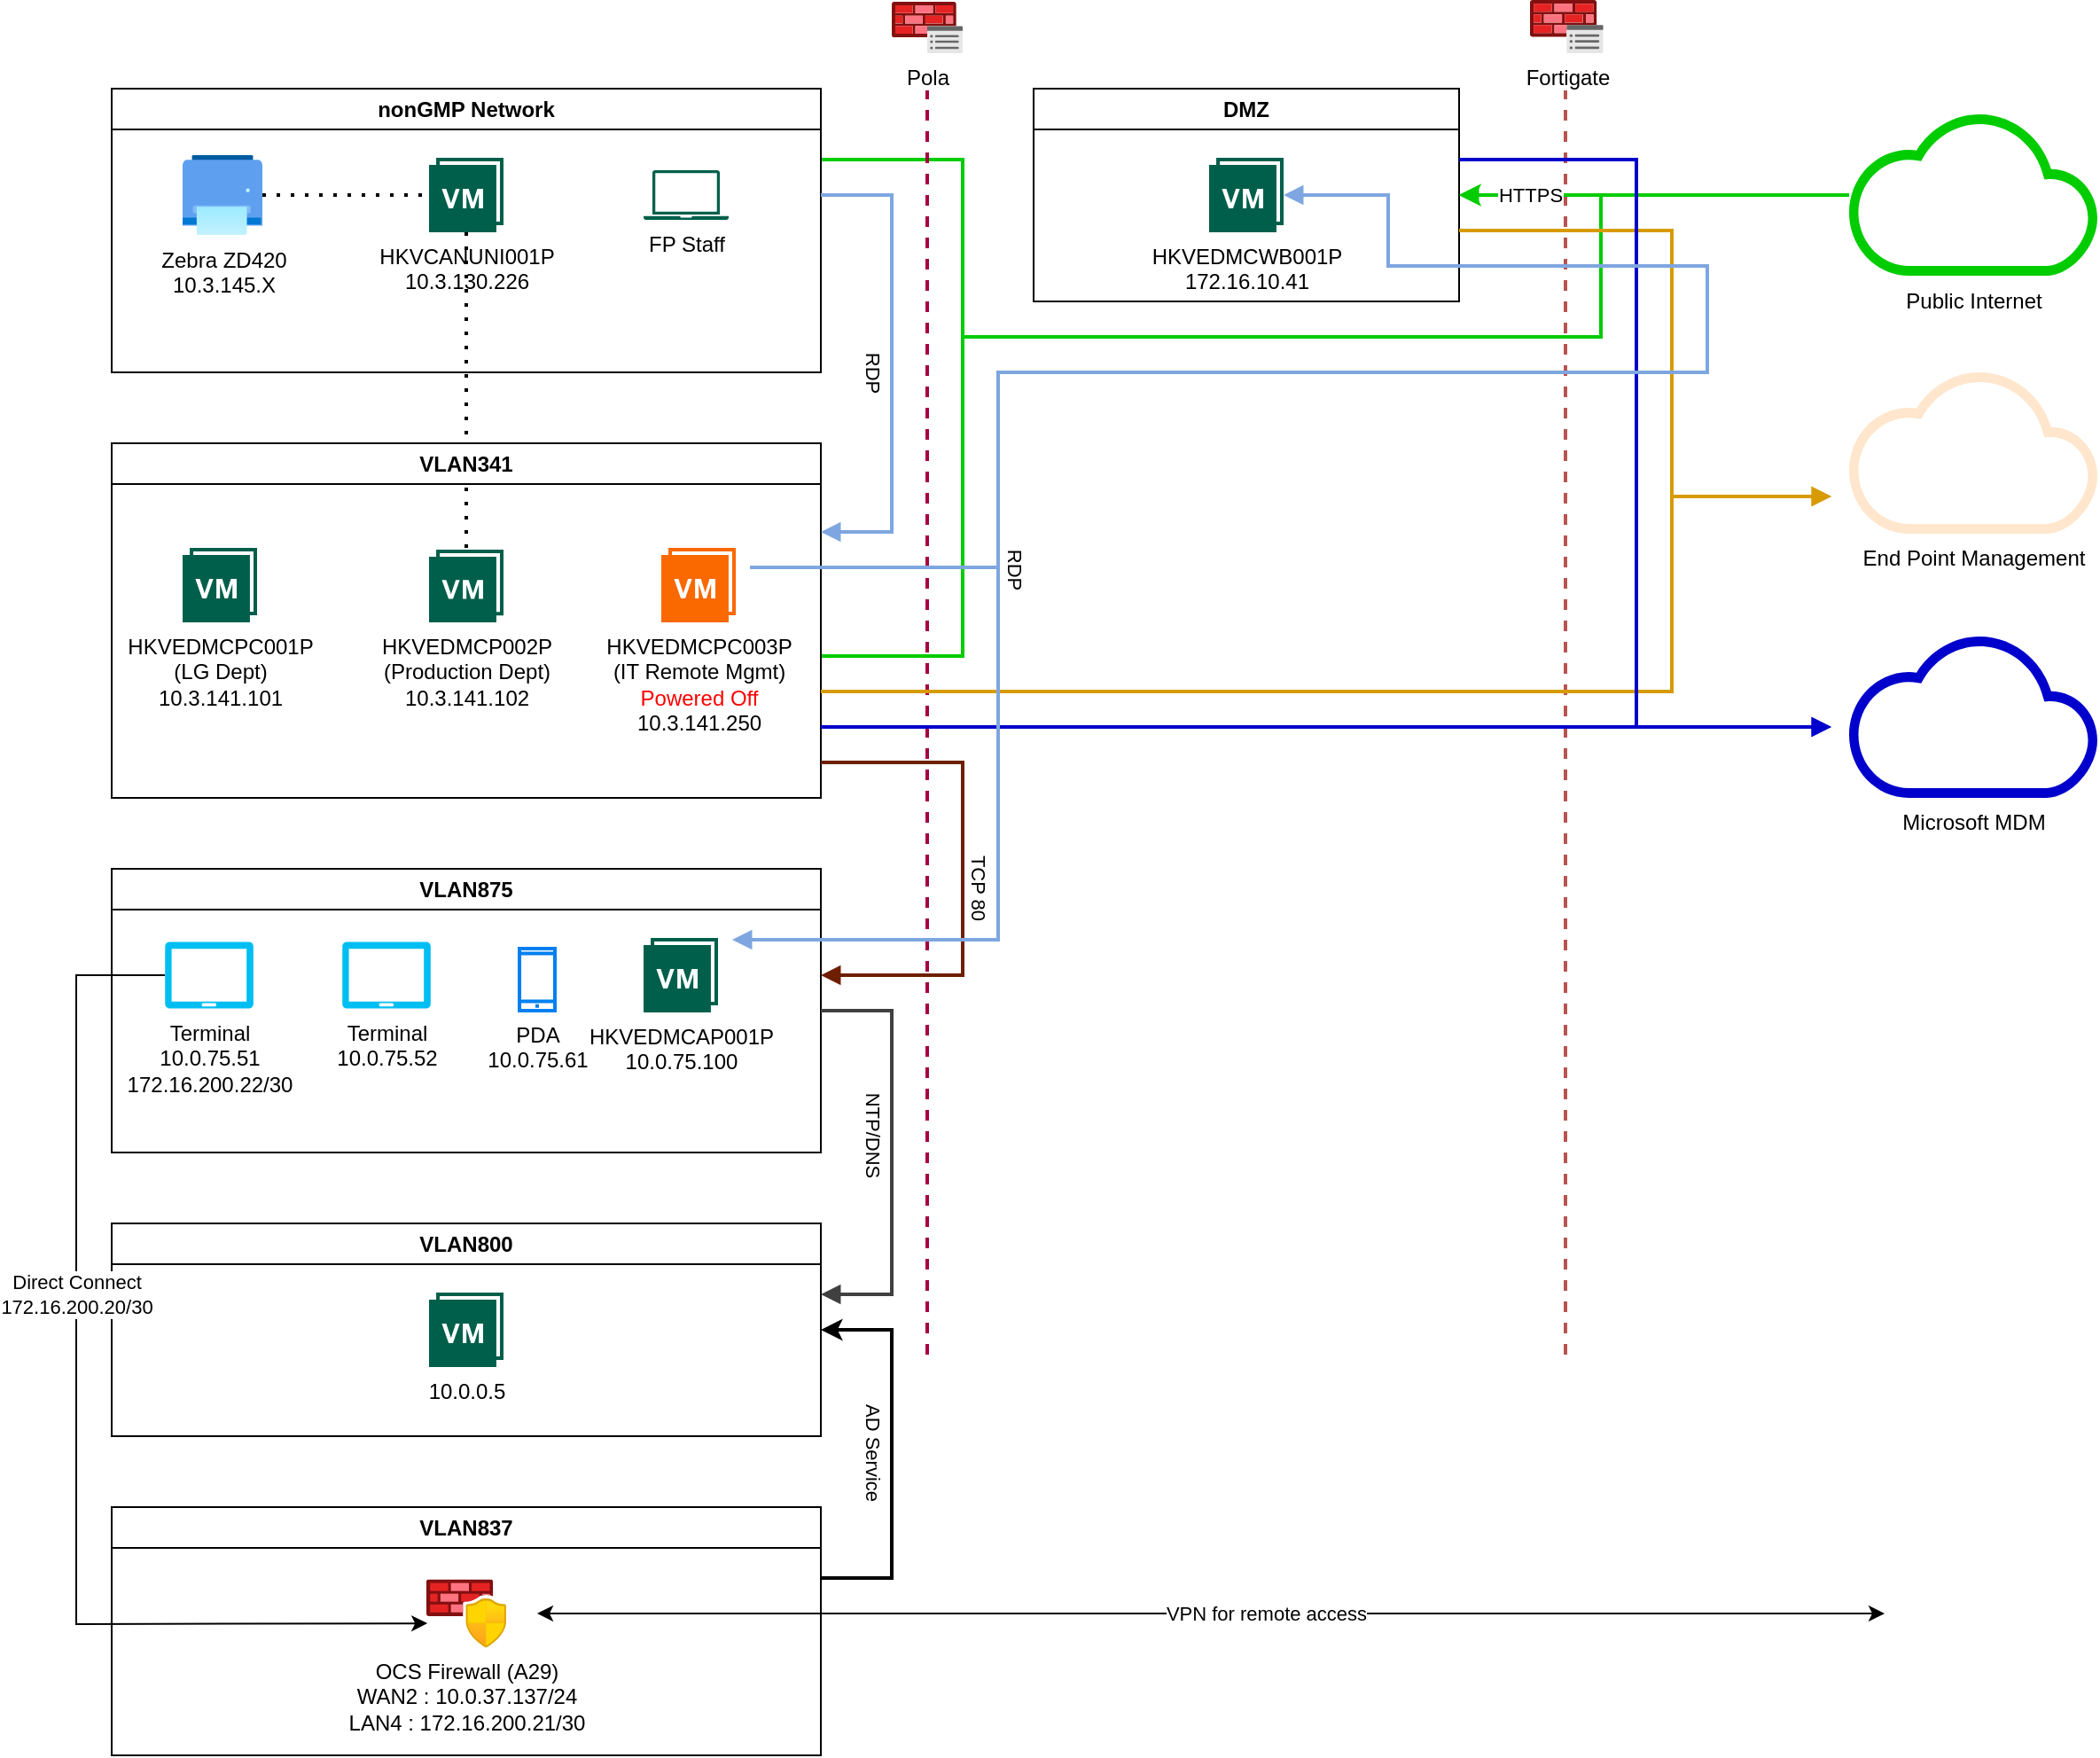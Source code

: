 <mxfile version="28.0.7">
  <diagram name="Page-1" id="hHWHnsxokW3kDAro0Tdl">
    <mxGraphModel dx="2420" dy="1521" grid="1" gridSize="10" guides="1" tooltips="1" connect="1" arrows="1" fold="1" page="1" pageScale="1" pageWidth="1169" pageHeight="827" math="0" shadow="0">
      <root>
        <mxCell id="0" />
        <mxCell id="1" parent="0" />
        <mxCell id="5zW4jAHzgYJ2B7a12A-Z-12" value="" style="endArrow=none;dashed=1;html=1;dashPattern=1 3;strokeWidth=2;rounded=0;" parent="1" source="5zW4jAHzgYJ2B7a12A-Z-11" target="1lgSarpmrvdroJrzYnV4-7" edge="1">
          <mxGeometry width="50" height="50" relative="1" as="geometry">
            <mxPoint x="130" y="-700" as="sourcePoint" />
            <mxPoint x="210" y="-700" as="targetPoint" />
            <Array as="points">
              <mxPoint x="240" y="-700" />
              <mxPoint x="240" y="-580" />
            </Array>
          </mxGeometry>
        </mxCell>
        <mxCell id="1lgSarpmrvdroJrzYnV4-23" value="" style="endArrow=classic;html=1;rounded=0;strokeWidth=2;strokeColor=#00CC00;entryX=1;entryY=0.5;entryDx=0;entryDy=0;" parent="1" target="1lgSarpmrvdroJrzYnV4-3" edge="1">
          <mxGeometry width="50" height="50" relative="1" as="geometry">
            <mxPoint x="440" y="-720" as="sourcePoint" />
            <mxPoint x="780" y="-700" as="targetPoint" />
            <Array as="points">
              <mxPoint x="520" y="-720" />
              <mxPoint x="520" y="-620" />
              <mxPoint x="880" y="-620" />
              <mxPoint x="880" y="-700" />
            </Array>
          </mxGeometry>
        </mxCell>
        <mxCell id="5zW4jAHzgYJ2B7a12A-Z-1" value="" style="endArrow=classic;html=1;rounded=0;strokeWidth=2;strokeColor=#00CC00;entryX=1;entryY=0.5;entryDx=0;entryDy=0;" parent="1" target="1lgSarpmrvdroJrzYnV4-3" edge="1">
          <mxGeometry width="50" height="50" relative="1" as="geometry">
            <mxPoint x="440" y="-440" as="sourcePoint" />
            <mxPoint x="790" y="-700" as="targetPoint" />
            <Array as="points">
              <mxPoint x="520" y="-440" />
              <mxPoint x="520" y="-620" />
              <mxPoint x="880" y="-620" />
              <mxPoint x="880" y="-700" />
            </Array>
          </mxGeometry>
        </mxCell>
        <mxCell id="1lgSarpmrvdroJrzYnV4-1" value="VLAN875" style="swimlane;whiteSpace=wrap;html=1;" parent="1" vertex="1">
          <mxGeometry x="40" y="-320" width="400" height="160" as="geometry" />
        </mxCell>
        <mxCell id="1lgSarpmrvdroJrzYnV4-4" value="HKVEDMCAP001P&lt;div&gt;10.0.75.100&lt;/div&gt;" style="sketch=0;pointerEvents=1;shadow=0;dashed=0;html=1;strokeColor=none;fillColor=#005F4B;labelPosition=center;verticalLabelPosition=bottom;verticalAlign=top;align=center;outlineConnect=0;shape=mxgraph.veeam2.vm_with_a_snapshot;" parent="1lgSarpmrvdroJrzYnV4-1" vertex="1">
          <mxGeometry x="300" y="39" width="42" height="42" as="geometry" />
        </mxCell>
        <mxCell id="5zW4jAHzgYJ2B7a12A-Z-15" value="PDA&lt;br&gt;10.0.75.61" style="html=1;verticalLabelPosition=bottom;align=center;labelBackgroundColor=#ffffff;verticalAlign=top;strokeWidth=2;strokeColor=#0080F0;shadow=0;dashed=0;shape=mxgraph.ios7.icons.smartphone;" parent="1lgSarpmrvdroJrzYnV4-1" vertex="1">
          <mxGeometry x="230" y="45" width="20" height="35" as="geometry" />
        </mxCell>
        <mxCell id="5zW4jAHzgYJ2B7a12A-Z-16" value="Terminal&lt;br&gt;10.0.75.52" style="verticalLabelPosition=bottom;html=1;verticalAlign=top;align=center;strokeColor=none;fillColor=#00BEF2;shape=mxgraph.azure.tablet;pointerEvents=1;" parent="1lgSarpmrvdroJrzYnV4-1" vertex="1">
          <mxGeometry x="130" y="41.25" width="50" height="37.5" as="geometry" />
        </mxCell>
        <mxCell id="5zW4jAHzgYJ2B7a12A-Z-26" value="Terminal&lt;br&gt;10.0.75.51&lt;div&gt;172.16.200.22/30&lt;/div&gt;" style="verticalLabelPosition=bottom;html=1;verticalAlign=top;align=center;strokeColor=none;fillColor=#00BEF2;shape=mxgraph.azure.tablet;pointerEvents=1;" parent="1lgSarpmrvdroJrzYnV4-1" vertex="1">
          <mxGeometry x="30" y="41.25" width="50" height="37.5" as="geometry" />
        </mxCell>
        <mxCell id="1lgSarpmrvdroJrzYnV4-2" value="VLAN341" style="swimlane;whiteSpace=wrap;html=1;" parent="1" vertex="1">
          <mxGeometry x="40" y="-560" width="400" height="200" as="geometry" />
        </mxCell>
        <mxCell id="1lgSarpmrvdroJrzYnV4-6" value="HKVEDMCPC001P&lt;div&gt;(LG Dept)&lt;br&gt;&lt;div&gt;10.3.141.101&lt;/div&gt;&lt;/div&gt;" style="sketch=0;pointerEvents=1;shadow=0;dashed=0;html=1;strokeColor=none;fillColor=#005F4B;labelPosition=center;verticalLabelPosition=bottom;verticalAlign=top;align=center;outlineConnect=0;shape=mxgraph.veeam2.vm_with_a_snapshot;" parent="1lgSarpmrvdroJrzYnV4-2" vertex="1">
          <mxGeometry x="40" y="59" width="42" height="42" as="geometry" />
        </mxCell>
        <mxCell id="1lgSarpmrvdroJrzYnV4-7" value="HKVEDMCP002P&lt;br&gt;(Production Dept)&lt;br&gt;&lt;div&gt;10.3.141.102&lt;/div&gt;" style="sketch=0;pointerEvents=1;shadow=0;dashed=0;html=1;strokeColor=none;fillColor=#005F4B;labelPosition=center;verticalLabelPosition=bottom;verticalAlign=top;align=center;outlineConnect=0;shape=mxgraph.veeam2.vm_with_a_snapshot;" parent="1lgSarpmrvdroJrzYnV4-2" vertex="1">
          <mxGeometry x="179" y="60" width="42" height="41" as="geometry" />
        </mxCell>
        <mxCell id="5zW4jAHzgYJ2B7a12A-Z-21" value="HKVEDMCPC003P&lt;div&gt;(IT Remote Mgmt)&lt;br&gt;&lt;font style=&quot;color: rgb(255, 0, 0);&quot;&gt;Powered Off&lt;/font&gt;&lt;br&gt;&lt;div&gt;10.3.141.250&lt;/div&gt;&lt;/div&gt;" style="sketch=0;pointerEvents=1;shadow=0;dashed=0;html=1;strokeColor=#C73500;fillColor=#fa6800;labelPosition=center;verticalLabelPosition=bottom;verticalAlign=top;align=center;outlineConnect=0;shape=mxgraph.veeam2.vm_with_a_snapshot;fontColor=#000000;" parent="1lgSarpmrvdroJrzYnV4-2" vertex="1">
          <mxGeometry x="310" y="59" width="42" height="42" as="geometry" />
        </mxCell>
        <mxCell id="1lgSarpmrvdroJrzYnV4-3" value="DMZ" style="swimlane;whiteSpace=wrap;html=1;" parent="1" vertex="1">
          <mxGeometry x="560" y="-760" width="240" height="120" as="geometry" />
        </mxCell>
        <mxCell id="1lgSarpmrvdroJrzYnV4-5" value="HKVEDMCWB001P&lt;div&gt;172.16.10.41&lt;/div&gt;" style="sketch=0;pointerEvents=1;shadow=0;dashed=0;html=1;strokeColor=none;fillColor=#005F4B;labelPosition=center;verticalLabelPosition=bottom;verticalAlign=top;align=center;outlineConnect=0;shape=mxgraph.veeam2.vm_with_a_snapshot;" parent="1lgSarpmrvdroJrzYnV4-3" vertex="1">
          <mxGeometry x="99" y="39" width="42" height="42" as="geometry" />
        </mxCell>
        <mxCell id="1lgSarpmrvdroJrzYnV4-9" value="" style="edgeStyle=none;rounded=0;html=1;jettySize=auto;orthogonalLoop=1;strokeColor=#A50040;strokeWidth=2;fontColor=#000000;jumpStyle=none;endArrow=none;endFill=0;startArrow=none;dashed=1;fillColor=#d80073;" parent="1" edge="1">
          <mxGeometry width="100" relative="1" as="geometry">
            <mxPoint x="500" y="-760" as="sourcePoint" />
            <mxPoint x="500" y="-40" as="targetPoint" />
          </mxGeometry>
        </mxCell>
        <mxCell id="1lgSarpmrvdroJrzYnV4-10" value="Public Internet" style="sketch=0;pointerEvents=1;shadow=0;dashed=0;html=1;strokeColor=#82b366;fillColor=#00CC00;labelPosition=center;verticalLabelPosition=bottom;verticalAlign=top;align=center;outlineConnect=0;shape=mxgraph.veeam2.cloud;" parent="1" vertex="1">
          <mxGeometry x="1020" y="-745.5" width="140" height="91" as="geometry" />
        </mxCell>
        <mxCell id="1lgSarpmrvdroJrzYnV4-11" value="" style="edgeStyle=none;rounded=0;html=1;jettySize=auto;orthogonalLoop=1;strokeColor=#b85450;strokeWidth=2;fontColor=#000000;jumpStyle=none;endArrow=none;endFill=0;startArrow=none;dashed=1;fillColor=#f8cecc;" parent="1" edge="1">
          <mxGeometry width="100" relative="1" as="geometry">
            <mxPoint x="860" y="-760" as="sourcePoint" />
            <mxPoint x="860" y="-40" as="targetPoint" />
          </mxGeometry>
        </mxCell>
        <mxCell id="1lgSarpmrvdroJrzYnV4-12" value="" style="edgeStyle=none;rounded=0;html=1;jettySize=auto;orthogonalLoop=1;strokeColor=#00CC00;strokeWidth=2;fontColor=#000000;jumpStyle=none;endArrow=block;endFill=1;startArrow=none;" parent="1" source="1lgSarpmrvdroJrzYnV4-10" edge="1">
          <mxGeometry width="100" relative="1" as="geometry">
            <mxPoint x="940" y="-700" as="sourcePoint" />
            <mxPoint x="800" y="-700" as="targetPoint" />
            <Array as="points" />
          </mxGeometry>
        </mxCell>
        <mxCell id="1lgSarpmrvdroJrzYnV4-13" value="HTTPS" style="edgeLabel;html=1;align=center;verticalAlign=middle;resizable=0;points=[];" parent="1lgSarpmrvdroJrzYnV4-12" vertex="1" connectable="0">
          <mxGeometry x="-0.172" y="-1" relative="1" as="geometry">
            <mxPoint x="-89" y="1" as="offset" />
          </mxGeometry>
        </mxCell>
        <mxCell id="1lgSarpmrvdroJrzYnV4-14" value="" style="edgeStyle=none;rounded=0;html=1;jettySize=auto;orthogonalLoop=1;strokeColor=#6D1F00;strokeWidth=2;fontColor=#000000;jumpStyle=none;endArrow=block;endFill=1;startArrow=none;fillColor=#a0522d;" parent="1" edge="1">
          <mxGeometry width="100" relative="1" as="geometry">
            <mxPoint x="440" y="-380" as="sourcePoint" />
            <mxPoint x="440" y="-260" as="targetPoint" />
            <Array as="points">
              <mxPoint x="520" y="-380" />
              <mxPoint x="520" y="-260" />
            </Array>
          </mxGeometry>
        </mxCell>
        <mxCell id="1lgSarpmrvdroJrzYnV4-15" value="TCP 80" style="edgeLabel;html=1;align=center;verticalAlign=middle;resizable=0;points=[];rotation=90;" parent="1lgSarpmrvdroJrzYnV4-14" vertex="1" connectable="0">
          <mxGeometry x="-0.828" y="1" relative="1" as="geometry">
            <mxPoint x="65" y="71" as="offset" />
          </mxGeometry>
        </mxCell>
        <mxCell id="1lgSarpmrvdroJrzYnV4-16" value="nonGMP Network" style="swimlane;whiteSpace=wrap;html=1;" parent="1" vertex="1">
          <mxGeometry x="40" y="-760" width="400" height="160" as="geometry" />
        </mxCell>
        <mxCell id="1lgSarpmrvdroJrzYnV4-19" value="FP Staff" style="sketch=0;pointerEvents=1;shadow=0;dashed=0;html=1;strokeColor=none;fillColor=#005F4B;labelPosition=center;verticalLabelPosition=bottom;verticalAlign=top;align=center;outlineConnect=0;shape=mxgraph.veeam2.laptop;" parent="1lgSarpmrvdroJrzYnV4-16" vertex="1">
          <mxGeometry x="300" y="46" width="48" height="28.0" as="geometry" />
        </mxCell>
        <mxCell id="5zW4jAHzgYJ2B7a12A-Z-11" value="Zebra ZD420&lt;br&gt;10.3.145.X" style="image;aspect=fixed;html=1;points=[];align=center;fontSize=12;image=img/lib/azure2/other/Defender_Industrial_Printer.svg;" parent="1lgSarpmrvdroJrzYnV4-16" vertex="1">
          <mxGeometry x="40" y="37.5" width="45" height="45" as="geometry" />
        </mxCell>
        <mxCell id="5zW4jAHzgYJ2B7a12A-Z-8" value="HKVCANUNI001P&lt;br&gt;10.3.130.226" style="sketch=0;pointerEvents=1;shadow=0;dashed=0;html=1;strokeColor=none;fillColor=#005F4B;labelPosition=center;verticalLabelPosition=bottom;verticalAlign=top;align=center;outlineConnect=0;shape=mxgraph.veeam2.vm_with_a_snapshot;" parent="1lgSarpmrvdroJrzYnV4-16" vertex="1">
          <mxGeometry x="179" y="39" width="42" height="42" as="geometry" />
        </mxCell>
        <mxCell id="1lgSarpmrvdroJrzYnV4-27" value="End Point Management" style="sketch=0;pointerEvents=1;shadow=0;dashed=0;html=1;strokeColor=#d79b00;fillColor=#ffe6cc;labelPosition=center;verticalLabelPosition=bottom;verticalAlign=top;align=center;outlineConnect=0;shape=mxgraph.veeam2.cloud;" parent="1" vertex="1">
          <mxGeometry x="1020" y="-600" width="140" height="91" as="geometry" />
        </mxCell>
        <mxCell id="1lgSarpmrvdroJrzYnV4-28" value="Microsoft MDM" style="sketch=0;pointerEvents=1;shadow=0;dashed=0;html=1;strokeColor=#b85450;fillColor=#0000CC;labelPosition=center;verticalLabelPosition=bottom;verticalAlign=top;align=center;outlineConnect=0;shape=mxgraph.veeam2.cloud;" parent="1" vertex="1">
          <mxGeometry x="1020" y="-451" width="140" height="91" as="geometry" />
        </mxCell>
        <mxCell id="1lgSarpmrvdroJrzYnV4-30" value="" style="edgeStyle=none;rounded=0;html=1;jettySize=auto;orthogonalLoop=1;strokeColor=#d79b00;strokeWidth=2;fontColor=#000000;jumpStyle=none;endArrow=block;endFill=1;startArrow=none;fillColor=#ffe6cc;" parent="1" edge="1">
          <mxGeometry width="100" relative="1" as="geometry">
            <mxPoint x="440" y="-420" as="sourcePoint" />
            <mxPoint x="1010" y="-530" as="targetPoint" />
            <Array as="points">
              <mxPoint x="920" y="-420" />
              <mxPoint x="920" y="-530" />
            </Array>
          </mxGeometry>
        </mxCell>
        <mxCell id="1lgSarpmrvdroJrzYnV4-32" value="" style="edgeStyle=none;rounded=0;html=1;jettySize=auto;orthogonalLoop=1;strokeColor=#d79b00;strokeWidth=2;fontColor=#000000;jumpStyle=none;endArrow=block;endFill=1;startArrow=none;fillColor=#ffe6cc;" parent="1" edge="1">
          <mxGeometry width="100" relative="1" as="geometry">
            <mxPoint x="800" y="-680" as="sourcePoint" />
            <mxPoint x="1010" y="-530" as="targetPoint" />
            <Array as="points">
              <mxPoint x="920" y="-680" />
              <mxPoint x="920" y="-530" />
            </Array>
          </mxGeometry>
        </mxCell>
        <mxCell id="1lgSarpmrvdroJrzYnV4-33" value="" style="edgeStyle=none;rounded=0;html=1;jettySize=auto;orthogonalLoop=1;strokeColor=#0000CC;strokeWidth=2;fontColor=#000000;jumpStyle=none;endArrow=block;endFill=1;startArrow=none;fillColor=#f8cecc;" parent="1" edge="1">
          <mxGeometry width="100" relative="1" as="geometry">
            <mxPoint x="440" y="-400" as="sourcePoint" />
            <mxPoint x="1010" y="-400" as="targetPoint" />
            <Array as="points">
              <mxPoint x="900" y="-400" />
            </Array>
          </mxGeometry>
        </mxCell>
        <mxCell id="1lgSarpmrvdroJrzYnV4-34" value="" style="edgeStyle=none;rounded=0;html=1;jettySize=auto;orthogonalLoop=1;strokeColor=#0000CC;strokeWidth=2;fontColor=#000000;jumpStyle=none;endArrow=block;endFill=1;startArrow=none;fillColor=#f8cecc;" parent="1" edge="1">
          <mxGeometry width="100" relative="1" as="geometry">
            <mxPoint x="800" y="-720" as="sourcePoint" />
            <mxPoint x="1010" y="-400" as="targetPoint" />
            <Array as="points">
              <mxPoint x="900" y="-720" />
              <mxPoint x="900" y="-400" />
            </Array>
          </mxGeometry>
        </mxCell>
        <mxCell id="oMJwZCUIaVvIRo2sdAal-2" value="VLAN800" style="swimlane;whiteSpace=wrap;html=1;" parent="1" vertex="1">
          <mxGeometry x="40" y="-120" width="400" height="120" as="geometry" />
        </mxCell>
        <mxCell id="oMJwZCUIaVvIRo2sdAal-3" value="10.0.0.5" style="sketch=0;pointerEvents=1;shadow=0;dashed=0;html=1;strokeColor=none;fillColor=#005F4B;labelPosition=center;verticalLabelPosition=bottom;verticalAlign=top;align=center;outlineConnect=0;shape=mxgraph.veeam2.vm_with_a_snapshot;" parent="oMJwZCUIaVvIRo2sdAal-2" vertex="1">
          <mxGeometry x="179" y="39" width="42" height="42" as="geometry" />
        </mxCell>
        <mxCell id="1lgSarpmrvdroJrzYnV4-17" value="" style="edgeStyle=none;rounded=0;html=1;jettySize=auto;orthogonalLoop=1;strokeColor=#7EA6E0;strokeWidth=2;fontColor=#000000;jumpStyle=none;endArrow=block;endFill=1;startArrow=none;entryX=1;entryY=0.25;entryDx=0;entryDy=0;fillColor=#76608a;" parent="1" target="1lgSarpmrvdroJrzYnV4-2" edge="1">
          <mxGeometry width="100" relative="1" as="geometry">
            <mxPoint x="440" y="-700" as="sourcePoint" />
            <mxPoint x="363.66" y="-584" as="targetPoint" />
            <Array as="points">
              <mxPoint x="480" y="-700" />
              <mxPoint x="480" y="-510" />
            </Array>
          </mxGeometry>
        </mxCell>
        <mxCell id="1lgSarpmrvdroJrzYnV4-18" value="RDP" style="edgeLabel;html=1;align=center;verticalAlign=middle;resizable=0;points=[];rotation=90;" parent="1lgSarpmrvdroJrzYnV4-17" vertex="1" connectable="0">
          <mxGeometry x="-0.263" y="-2" relative="1" as="geometry">
            <mxPoint x="-8" y="40" as="offset" />
          </mxGeometry>
        </mxCell>
        <mxCell id="5zW4jAHzgYJ2B7a12A-Z-17" value="" style="edgeStyle=none;rounded=0;html=1;jettySize=auto;orthogonalLoop=1;strokeColor=#404040;strokeWidth=2;fontColor=#000000;jumpStyle=none;endArrow=block;endFill=1;startArrow=none;" parent="1" edge="1">
          <mxGeometry width="100" relative="1" as="geometry">
            <mxPoint x="440" y="-240" as="sourcePoint" />
            <mxPoint x="440" y="-80" as="targetPoint" />
            <Array as="points">
              <mxPoint x="480" y="-240" />
              <mxPoint x="480" y="-80" />
            </Array>
          </mxGeometry>
        </mxCell>
        <mxCell id="5zW4jAHzgYJ2B7a12A-Z-18" value="NTP/DNS" style="edgeLabel;html=1;align=center;verticalAlign=middle;resizable=0;points=[];rotation=90;" parent="5zW4jAHzgYJ2B7a12A-Z-17" vertex="1" connectable="0">
          <mxGeometry x="-0.828" y="1" relative="1" as="geometry">
            <mxPoint x="9" y="71" as="offset" />
          </mxGeometry>
        </mxCell>
        <mxCell id="5zW4jAHzgYJ2B7a12A-Z-19" value="Pola" style="image;aspect=fixed;html=1;points=[];align=center;fontSize=12;image=img/lib/azure2/networking/Azure_Firewall_Policy.svg;" parent="1" vertex="1">
          <mxGeometry x="480" y="-809.01" width="40" height="29.01" as="geometry" />
        </mxCell>
        <mxCell id="5zW4jAHzgYJ2B7a12A-Z-20" value="Fortigate" style="image;aspect=fixed;html=1;points=[];align=center;fontSize=12;image=img/lib/azure2/networking/Azure_Firewall_Policy.svg;" parent="1" vertex="1">
          <mxGeometry x="840" y="-810" width="41.36" height="30" as="geometry" />
        </mxCell>
        <mxCell id="5zW4jAHzgYJ2B7a12A-Z-23" value="" style="edgeStyle=none;rounded=0;html=1;jettySize=auto;orthogonalLoop=1;strokeColor=#7EA6E0;strokeWidth=2;fontColor=#000000;jumpStyle=none;endArrow=block;endFill=1;startArrow=none;fillColor=#76608a;" parent="1" target="1lgSarpmrvdroJrzYnV4-5" edge="1">
          <mxGeometry width="100" relative="1" as="geometry">
            <mxPoint x="400" y="-490" as="sourcePoint" />
            <mxPoint x="600" y="-700" as="targetPoint" />
            <Array as="points">
              <mxPoint x="540" y="-490" />
              <mxPoint x="540" y="-600" />
              <mxPoint x="940" y="-600" />
              <mxPoint x="940" y="-660" />
              <mxPoint x="760" y="-660" />
              <mxPoint x="760" y="-700" />
            </Array>
          </mxGeometry>
        </mxCell>
        <mxCell id="5zW4jAHzgYJ2B7a12A-Z-24" value="" style="edgeStyle=none;rounded=0;html=1;jettySize=auto;orthogonalLoop=1;strokeColor=#7EA6E0;strokeWidth=2;fontColor=#000000;jumpStyle=none;endArrow=block;endFill=1;startArrow=none;fillColor=#76608a;" parent="1" edge="1">
          <mxGeometry width="100" relative="1" as="geometry">
            <mxPoint x="400" y="-490" as="sourcePoint" />
            <mxPoint x="390" y="-280" as="targetPoint" />
            <Array as="points">
              <mxPoint x="540" y="-490" />
              <mxPoint x="540" y="-280" />
            </Array>
          </mxGeometry>
        </mxCell>
        <mxCell id="5zW4jAHzgYJ2B7a12A-Z-25" value="RDP" style="edgeLabel;html=1;align=center;verticalAlign=middle;resizable=0;points=[];rotation=90;" parent="5zW4jAHzgYJ2B7a12A-Z-24" vertex="1" connectable="0">
          <mxGeometry x="-0.338" relative="1" as="geometry">
            <mxPoint x="10" y="-25" as="offset" />
          </mxGeometry>
        </mxCell>
        <mxCell id="Y5eWOXrqHEHF0P4GI-ZK-2" value="" style="endArrow=classic;html=1;rounded=0;strokeWidth=2;" edge="1" parent="1">
          <mxGeometry width="50" height="50" relative="1" as="geometry">
            <mxPoint x="440" y="80" as="sourcePoint" />
            <mxPoint x="440" y="-60" as="targetPoint" />
            <Array as="points">
              <mxPoint x="480" y="80" />
              <mxPoint x="480" y="-60" />
            </Array>
          </mxGeometry>
        </mxCell>
        <mxCell id="Y5eWOXrqHEHF0P4GI-ZK-7" value="AD Service" style="edgeLabel;html=1;align=center;verticalAlign=middle;resizable=0;points=[];rotation=90;" vertex="1" connectable="0" parent="Y5eWOXrqHEHF0P4GI-ZK-2">
          <mxGeometry x="0.196" relative="1" as="geometry">
            <mxPoint x="-10" y="20" as="offset" />
          </mxGeometry>
        </mxCell>
        <mxCell id="Y5eWOXrqHEHF0P4GI-ZK-4" value="VLAN837" style="swimlane;whiteSpace=wrap;html=1;" vertex="1" parent="1">
          <mxGeometry x="40" y="40" width="400" height="140" as="geometry" />
        </mxCell>
        <mxCell id="Y5eWOXrqHEHF0P4GI-ZK-6" value="&lt;div&gt;OCS Firewall (A29)&lt;/div&gt;WAN2 : 10.0.37.137/24&lt;br&gt;LAN4 : 172.16.200.21/30" style="image;aspect=fixed;html=1;points=[];align=center;fontSize=12;image=img/lib/azure2/networking/Azure_Firewall_Manager.svg;" vertex="1" parent="Y5eWOXrqHEHF0P4GI-ZK-4">
          <mxGeometry x="177.5" y="40.71" width="45" height="38.57" as="geometry" />
        </mxCell>
        <mxCell id="Y5eWOXrqHEHF0P4GI-ZK-8" value="Direct Connect&lt;br&gt;172.16.200.20/30" style="endArrow=classic;startArrow=none;html=1;rounded=0;exitX=0;exitY=0.5;exitDx=0;exitDy=0;exitPerimeter=0;entryX=0.013;entryY=0.644;entryDx=0;entryDy=0;entryPerimeter=0;textDirection=ltr;startFill=0;" edge="1" parent="1" source="5zW4jAHzgYJ2B7a12A-Z-26" target="Y5eWOXrqHEHF0P4GI-ZK-6">
          <mxGeometry x="-0.251" width="50" height="50" relative="1" as="geometry">
            <mxPoint x="690" y="-30" as="sourcePoint" />
            <mxPoint x="740" y="-80" as="targetPoint" />
            <Array as="points">
              <mxPoint x="20" y="-260" />
              <mxPoint x="20" y="106" />
            </Array>
            <mxPoint as="offset" />
          </mxGeometry>
        </mxCell>
        <mxCell id="Y5eWOXrqHEHF0P4GI-ZK-10" value="" style="endArrow=classic;startArrow=classic;html=1;rounded=0;" edge="1" parent="1">
          <mxGeometry width="50" height="50" relative="1" as="geometry">
            <mxPoint x="280" y="100" as="sourcePoint" />
            <mxPoint x="1040" y="100" as="targetPoint" />
          </mxGeometry>
        </mxCell>
        <mxCell id="Y5eWOXrqHEHF0P4GI-ZK-11" value="VPN for remote access" style="edgeLabel;html=1;align=center;verticalAlign=middle;resizable=0;points=[];" vertex="1" connectable="0" parent="Y5eWOXrqHEHF0P4GI-ZK-10">
          <mxGeometry x="0.082" relative="1" as="geometry">
            <mxPoint as="offset" />
          </mxGeometry>
        </mxCell>
      </root>
    </mxGraphModel>
  </diagram>
</mxfile>
